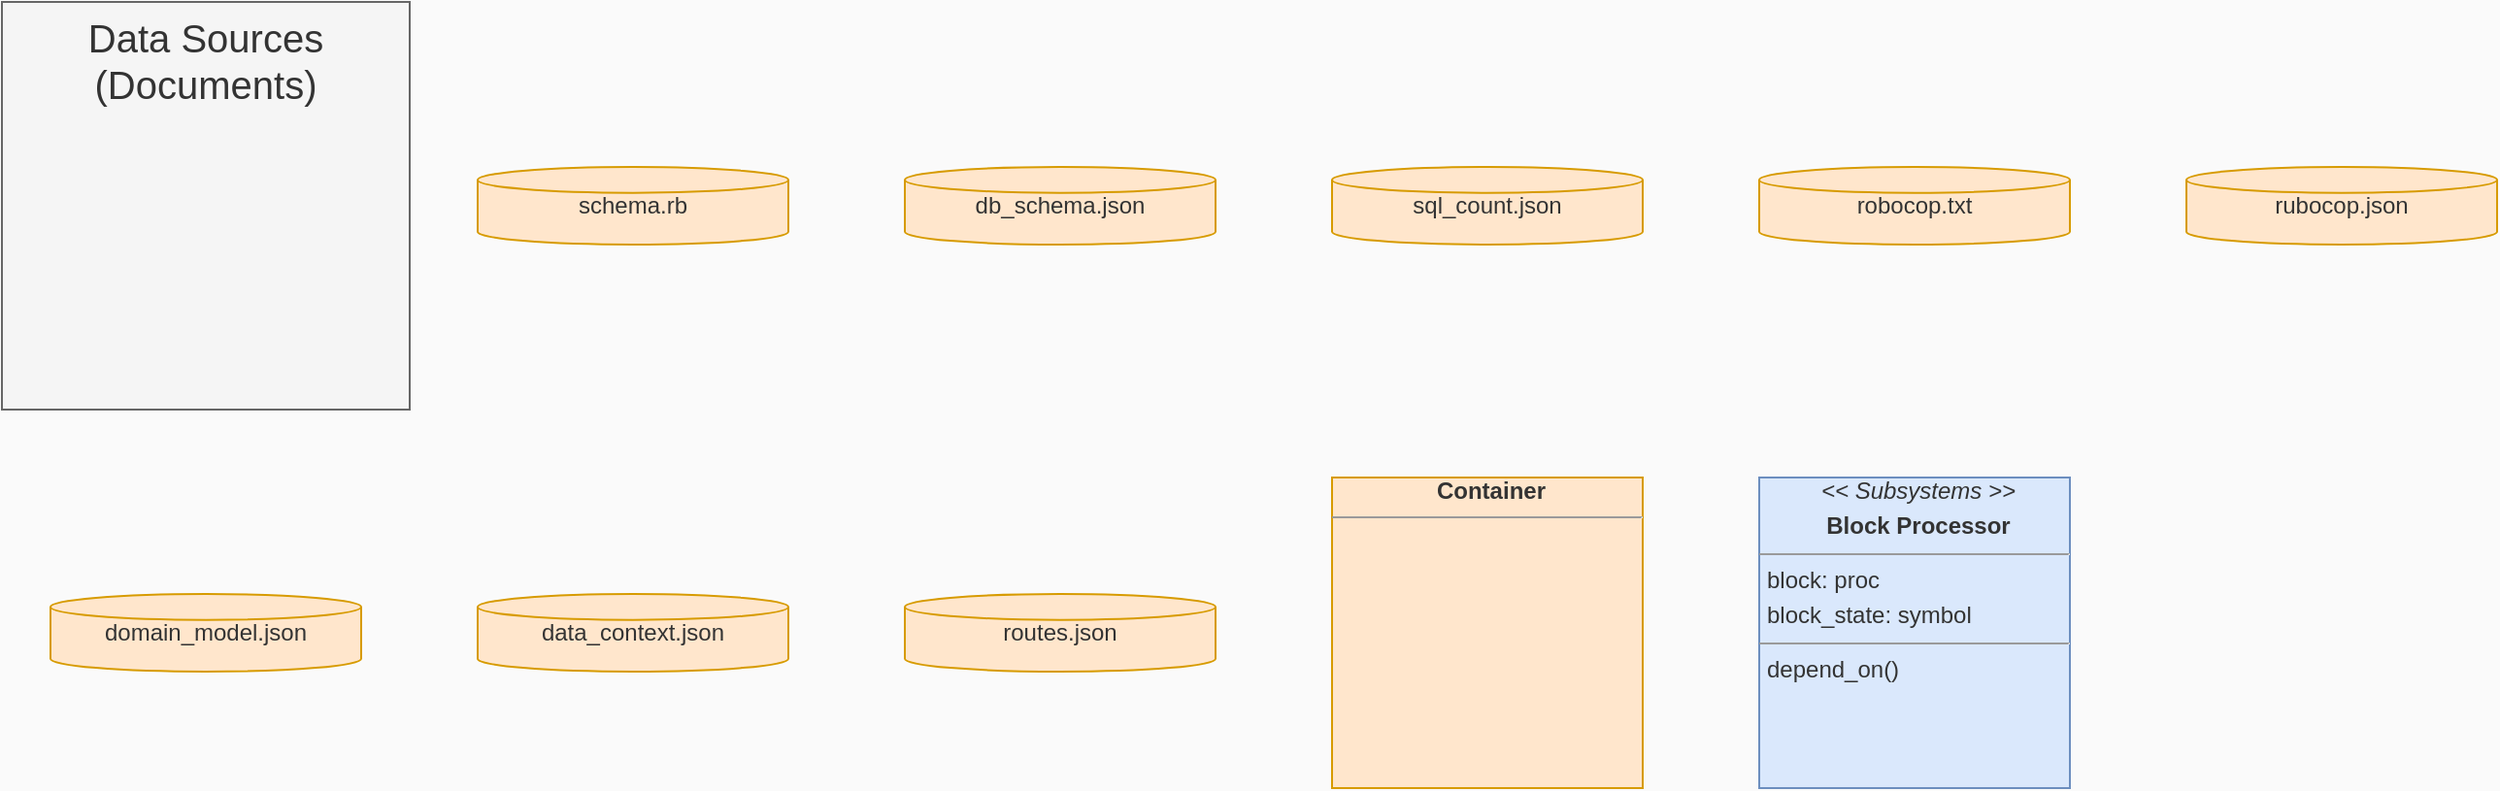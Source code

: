<mxfile>
  <diagram id="Eo9" name="Style-Plain">
    <mxGraphModel dx="0" dy="0" background="#fafafa" grid="0" gridSize="10" guides="1" tooltips="1" connect="1" arrows="1" fold="1" page="1" pageScale="1" pageWidth="1169" pageHeight="827" math="0" shadow="0">
      <root>
        <mxCell id="page_root_Eo9" parent="Eo9"/>
        <mxCell id="node_root_Eo9" parent="page_root_Eo9"/>
        <mxCell id="Eo9-2" value="Data Sources (Documents)" style="whiteSpace=wrap;html=1;rounded=0;fillColor=#f5f5f5;strokeColor=#666666;fontColor=#333333;fontSize=20;verticalAlign=top" vertex="1" parent="node_root_Eo9">
          <mxGeometry x="5" y="5" width="210" height="210" as="geometry"/>
        </mxCell>
        <mxCell id="Eo9-3" value="schema.rb" style="whiteSpace=wrap;html=1;rounded=0;fillColor=#ffe6cc;strokeColor=#d79b00;fontColor=#333333;shape=mxgraph.flowchart.database;strokeWidth=1" vertex="1" parent="node_root_Eo9">
          <mxGeometry x="250" y="90" width="160" height="40" as="geometry"/>
        </mxCell>
        <mxCell id="Eo9-4" value="db_schema.json" style="whiteSpace=wrap;html=1;rounded=0;fillColor=#ffe6cc;strokeColor=#d79b00;fontColor=#333333;shape=mxgraph.flowchart.database;strokeWidth=1" vertex="1" parent="node_root_Eo9">
          <mxGeometry x="470" y="90" width="160" height="40" as="geometry"/>
        </mxCell>
        <mxCell id="Eo9-5" value="sql_count.json" style="whiteSpace=wrap;html=1;rounded=0;fillColor=#ffe6cc;strokeColor=#d79b00;fontColor=#333333;shape=mxgraph.flowchart.database;strokeWidth=1" vertex="1" parent="node_root_Eo9">
          <mxGeometry x="690" y="90" width="160" height="40" as="geometry"/>
        </mxCell>
        <mxCell id="Eo9-6" value="robocop.txt" style="whiteSpace=wrap;html=1;rounded=0;fillColor=#ffe6cc;strokeColor=#d79b00;fontColor=#333333;shape=mxgraph.flowchart.database;strokeWidth=1" vertex="1" parent="node_root_Eo9">
          <mxGeometry x="910" y="90" width="160" height="40" as="geometry"/>
        </mxCell>
        <mxCell id="Eo9-7" value="rubocop.json" style="whiteSpace=wrap;html=1;rounded=0;fillColor=#ffe6cc;strokeColor=#d79b00;fontColor=#333333;shape=mxgraph.flowchart.database;strokeWidth=1" vertex="1" parent="node_root_Eo9">
          <mxGeometry x="1130" y="90" width="160" height="40" as="geometry"/>
        </mxCell>
        <mxCell id="Eo9-8" value="domain_model.json" style="whiteSpace=wrap;html=1;rounded=0;fillColor=#ffe6cc;strokeColor=#d79b00;fontColor=#333333;shape=mxgraph.flowchart.database;strokeWidth=1" vertex="1" parent="node_root_Eo9">
          <mxGeometry x="30" y="310" width="160" height="40" as="geometry"/>
        </mxCell>
        <mxCell id="Eo9-9" value="data_context.json" style="whiteSpace=wrap;html=1;rounded=0;fillColor=#ffe6cc;strokeColor=#d79b00;fontColor=#333333;shape=mxgraph.flowchart.database;strokeWidth=1" vertex="1" parent="node_root_Eo9">
          <mxGeometry x="250" y="310" width="160" height="40" as="geometry"/>
        </mxCell>
        <mxCell id="Eo9-10" value="routes.json" style="whiteSpace=wrap;html=1;rounded=0;fillColor=#ffe6cc;strokeColor=#d79b00;fontColor=#333333;shape=mxgraph.flowchart.database;strokeWidth=1" vertex="1" parent="node_root_Eo9">
          <mxGeometry x="470" y="310" width="160" height="40" as="geometry"/>
        </mxCell>
        <mxCell id="Eo9-11" value="&lt;p style=&quot;margin:0px;margin-left:4px;margin-bottom:4px;text-align:center&quot;&gt;&lt;b&gt;Container&lt;/b&gt;&lt;/p&gt;&lt;hr size=&quot;1&quot;/&gt;" style="whiteSpace=wrap;html=1;rounded=0;fillColor=#ffe6cc;strokeColor=#d79b00;fontColor=#333333;align=left;overflow=fill;fontSize=12;fontFamily=Helvetica" vertex="1" parent="node_root_Eo9">
          <mxGeometry x="690" y="250" width="160" height="160" as="geometry"/>
        </mxCell>
        <mxCell id="Eo9-12" value="&lt;p style=&quot;margin:0px;margin-left:4px;margin-bottom:4px;text-align:center&quot;&gt;&lt;i&gt;&amp;lt;&amp;lt; Subsystems &amp;gt;&amp;gt;&lt;/i&gt;&lt;/p&gt;&lt;p style=&quot;margin:0px;margin-left:4px;margin-bottom:4px;text-align:center&quot;&gt;&lt;b&gt;Block Processor&lt;/b&gt;&lt;/p&gt;&lt;hr size=&quot;1&quot;/&gt;&lt;p style=&quot;margin:0px;margin-left:4px;margin-bottom:4px&quot;&gt;block: proc&lt;/p&gt;&lt;p style=&quot;margin:0px;margin-left:4px;margin-bottom:4px&quot;&gt;block_state: symbol&lt;/p&gt;&lt;hr size=&quot;1&quot;/&gt;&lt;p style=&quot;margin:0px;margin-left:4px;margin-bottom:4px&quot;&gt;depend_on()&lt;/p&gt;" style="whiteSpace=wrap;html=1;rounded=0;fillColor=#dae8fc;strokeColor=#6c8ebf;fontColor=#333333;align=left;overflow=fill;fontSize=12;fontFamily=Helvetica" vertex="1" parent="node_root_Eo9">
          <mxGeometry x="910" y="250" width="160" height="160" as="geometry"/>
        </mxCell>
      </root>
    </mxGraphModel>
  </diagram>
</mxfile>